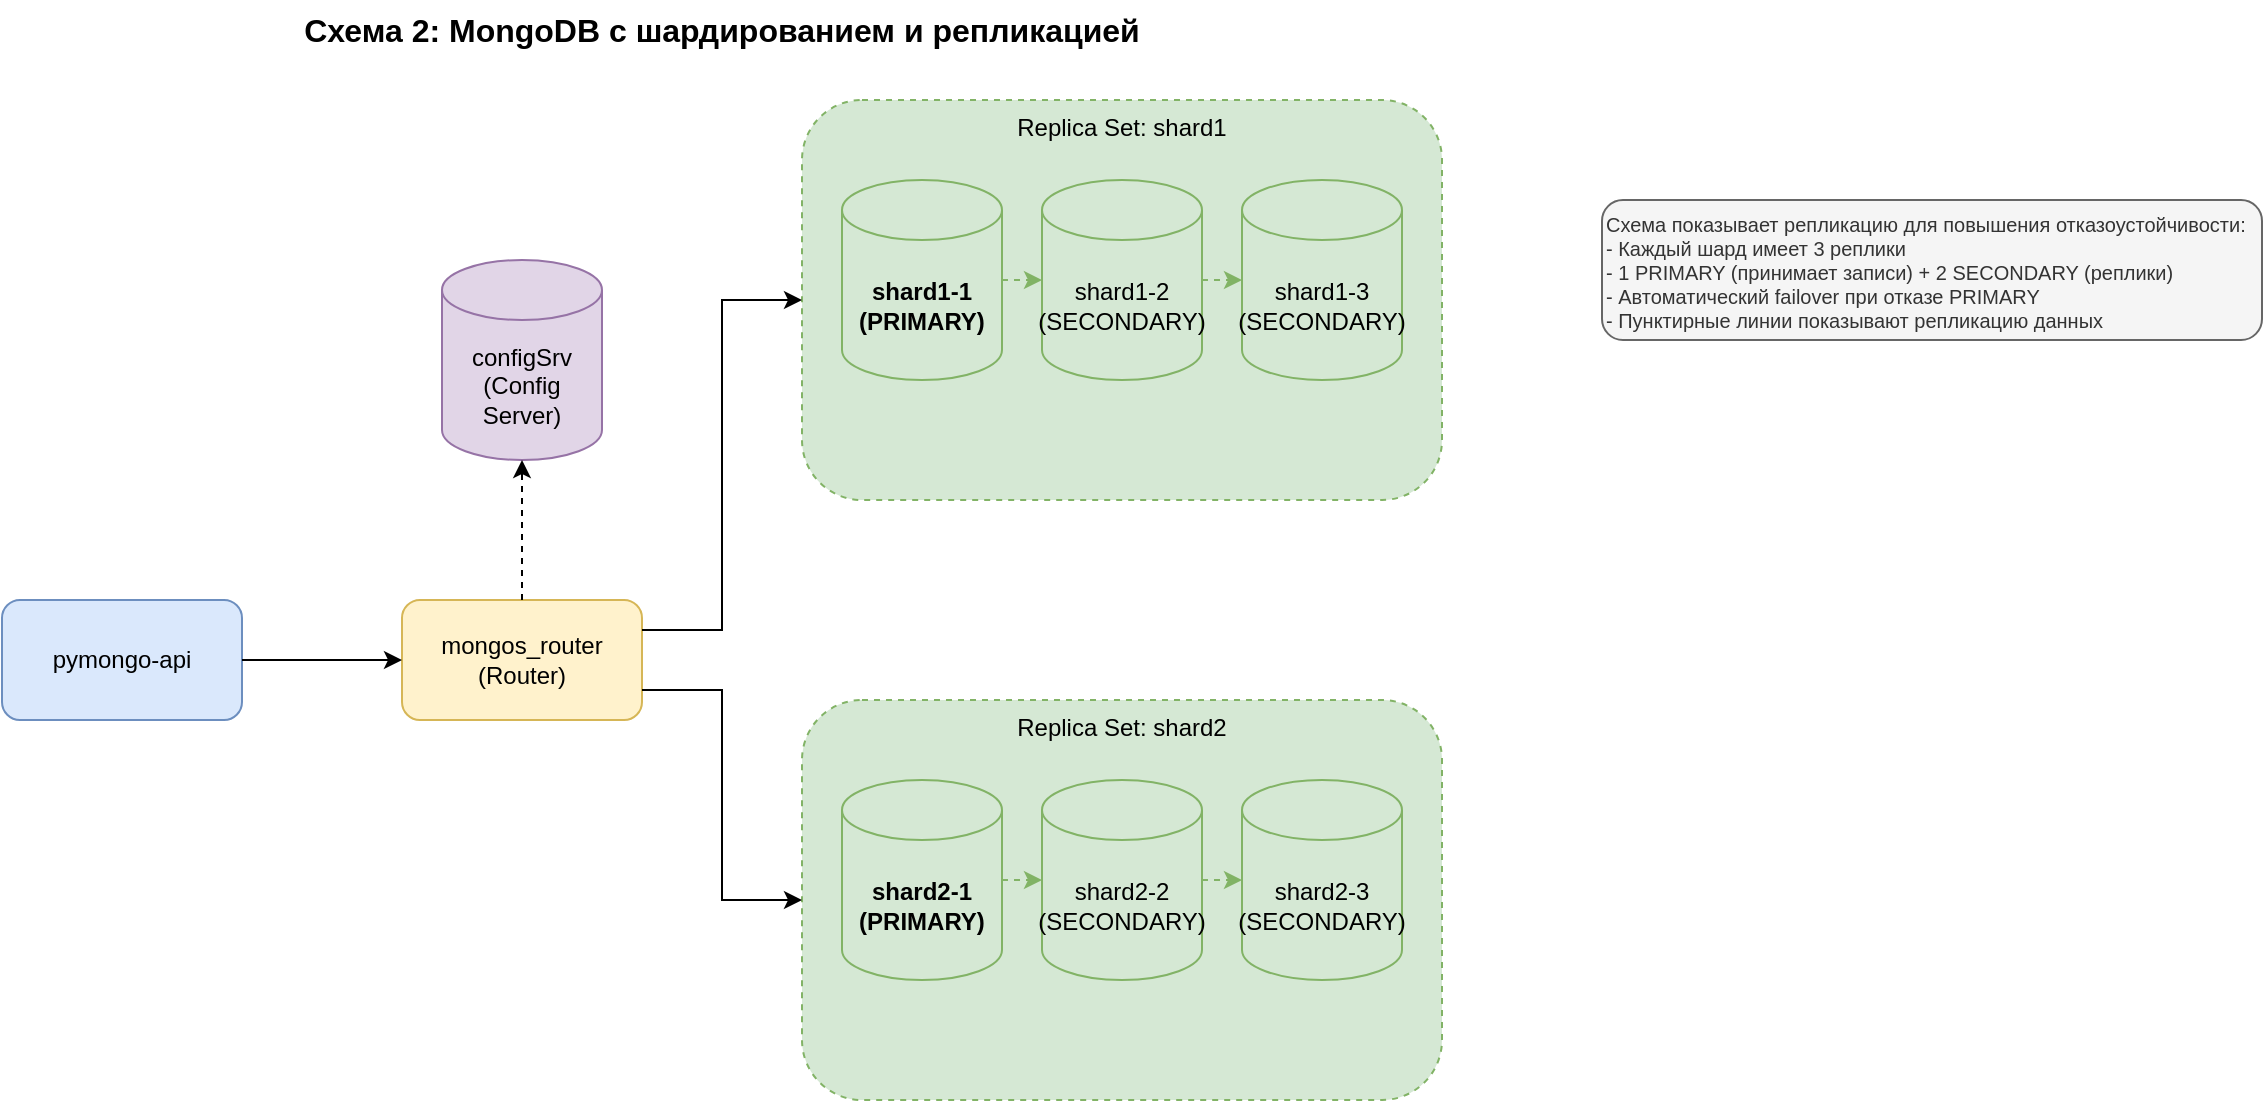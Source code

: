 <mxfile version="22.1.22" type="embed">
  <diagram name="Schema 2: Replication" id="schema2">
    <mxGraphModel dx="1889" dy="527" grid="1" gridSize="10" guides="1" tooltips="1" connect="1" arrows="1" fold="1" page="1" pageScale="1" pageWidth="1600" pageHeight="1000" math="0" shadow="0">
      <root>
        <mxCell id="0" />
        <mxCell id="1" parent="0" />
        <mxCell id="api" value="pymongo-api" style="rounded=1;whiteSpace=wrap;html=1;fillColor=#dae8fc;strokeColor=#6c8ebf;" parent="1" vertex="1">
          <mxGeometry x="200" y="450" width="120" height="60" as="geometry" />
        </mxCell>
        <mxCell id="mongos" value="mongos_router&#xa;(Router)" style="rounded=1;whiteSpace=wrap;html=1;fillColor=#fff2cc;strokeColor=#d6b656;" parent="1" vertex="1">
          <mxGeometry x="400" y="450" width="120" height="60" as="geometry" />
        </mxCell>
        <mxCell id="config" value="configSrv&#xa;(Config Server)" style="shape=cylinder3;whiteSpace=wrap;html=1;boundedLbl=1;backgroundOutline=1;size=15;fillColor=#e1d5e7;strokeColor=#9673a6;" parent="1" vertex="1">
          <mxGeometry x="420" y="280" width="80" height="100" as="geometry" />
        </mxCell>
        <mxCell id="shard1_group" value="Replica Set: shard1" style="rounded=1;whiteSpace=wrap;html=1;fillColor=#d5e8d4;strokeColor=#82b366;dashed=1;verticalAlign=top;align=center;" parent="1" vertex="1">
          <mxGeometry x="600" y="200" width="320" height="200" as="geometry" />
        </mxCell>
        <mxCell id="shard1-1" value="shard1-1&#xa;(PRIMARY)" style="shape=cylinder3;whiteSpace=wrap;html=1;boundedLbl=1;backgroundOutline=1;size=15;fillColor=#d5e8d4;strokeColor=#82b366;fontStyle=1" parent="1" vertex="1">
          <mxGeometry x="620" y="240" width="80" height="100" as="geometry" />
        </mxCell>
        <mxCell id="shard1-2" value="shard1-2&#xa;(SECONDARY)" style="shape=cylinder3;whiteSpace=wrap;html=1;boundedLbl=1;backgroundOutline=1;size=15;fillColor=#d5e8d4;strokeColor=#82b366;" parent="1" vertex="1">
          <mxGeometry x="720" y="240" width="80" height="100" as="geometry" />
        </mxCell>
        <mxCell id="shard1-3" value="shard1-3&#xa;(SECONDARY)" style="shape=cylinder3;whiteSpace=wrap;html=1;boundedLbl=1;backgroundOutline=1;size=15;fillColor=#d5e8d4;strokeColor=#82b366;" parent="1" vertex="1">
          <mxGeometry x="820" y="240" width="80" height="100" as="geometry" />
        </mxCell>
        <mxCell id="shard2_group" value="Replica Set: shard2" style="rounded=1;whiteSpace=wrap;html=1;fillColor=#d5e8d4;strokeColor=#82b366;dashed=1;verticalAlign=top;align=center;" parent="1" vertex="1">
          <mxGeometry x="600" y="500" width="320" height="200" as="geometry" />
        </mxCell>
        <mxCell id="shard2-1" value="shard2-1&#xa;(PRIMARY)" style="shape=cylinder3;whiteSpace=wrap;html=1;boundedLbl=1;backgroundOutline=1;size=15;fillColor=#d5e8d4;strokeColor=#82b366;fontStyle=1" parent="1" vertex="1">
          <mxGeometry x="620" y="540" width="80" height="100" as="geometry" />
        </mxCell>
        <mxCell id="shard2-2" value="shard2-2&#xa;(SECONDARY)" style="shape=cylinder3;whiteSpace=wrap;html=1;boundedLbl=1;backgroundOutline=1;size=15;fillColor=#d5e8d4;strokeColor=#82b366;" parent="1" vertex="1">
          <mxGeometry x="720" y="540" width="80" height="100" as="geometry" />
        </mxCell>
        <mxCell id="shard2-3" value="shard2-3&#xa;(SECONDARY)" style="shape=cylinder3;whiteSpace=wrap;html=1;boundedLbl=1;backgroundOutline=1;size=15;fillColor=#d5e8d4;strokeColor=#82b366;" parent="1" vertex="1">
          <mxGeometry x="820" y="540" width="80" height="100" as="geometry" />
        </mxCell>
        <mxCell id="repl1_1" style="edgeStyle=orthogonalEdgeStyle;rounded=0;orthogonalLoop=1;jettySize=auto;html=1;exitX=1;exitY=0.5;exitDx=0;exitDy=0;exitPerimeter=0;entryX=0;entryY=0.5;entryDx=0;entryDy=0;entryPerimeter=0;endArrow=classic;endFill=1;dashed=1;strokeColor=#82b366;" parent="1" source="shard1-1" target="shard1-2" edge="1">
          <mxGeometry relative="1" as="geometry" />
        </mxCell>
        <mxCell id="repl1_2" style="edgeStyle=orthogonalEdgeStyle;rounded=0;orthogonalLoop=1;jettySize=auto;html=1;exitX=1;exitY=0.5;exitDx=0;exitDy=0;exitPerimeter=0;entryX=0;entryY=0.5;entryDx=0;entryDy=0;entryPerimeter=0;endArrow=classic;endFill=1;dashed=1;strokeColor=#82b366;" parent="1" source="shard1-2" target="shard1-3" edge="1">
          <mxGeometry relative="1" as="geometry" />
        </mxCell>
        <mxCell id="repl2_1" style="edgeStyle=orthogonalEdgeStyle;rounded=0;orthogonalLoop=1;jettySize=auto;html=1;exitX=1;exitY=0.5;exitDx=0;exitDy=0;exitPerimeter=0;entryX=0;entryY=0.5;entryDx=0;entryDy=0;entryPerimeter=0;endArrow=classic;endFill=1;dashed=1;strokeColor=#82b366;" parent="1" source="shard2-1" target="shard2-2" edge="1">
          <mxGeometry relative="1" as="geometry" />
        </mxCell>
        <mxCell id="repl2_2" style="edgeStyle=orthogonalEdgeStyle;rounded=0;orthogonalLoop=1;jettySize=auto;html=1;exitX=1;exitY=0.5;exitDx=0;exitDy=0;exitPerimeter=0;entryX=0;entryY=0.5;entryDx=0;entryDy=0;entryPerimeter=0;endArrow=classic;endFill=1;dashed=1;strokeColor=#82b366;" parent="1" source="shard2-2" target="shard2-3" edge="1">
          <mxGeometry relative="1" as="geometry" />
        </mxCell>
        <mxCell id="conn1" style="edgeStyle=orthogonalEdgeStyle;rounded=0;orthogonalLoop=1;jettySize=auto;html=1;exitX=1;exitY=0.5;exitDx=0;exitDy=0;entryX=0;entryY=0.5;entryDx=0;entryDy=0;endArrow=classic;endFill=1;" parent="1" source="api" target="mongos" edge="1">
          <mxGeometry relative="1" as="geometry" />
        </mxCell>
        <mxCell id="conn2" style="edgeStyle=orthogonalEdgeStyle;rounded=0;orthogonalLoop=1;jettySize=auto;html=1;exitX=0.5;exitY=0;exitDx=0;exitDy=0;entryX=0.5;entryY=1;entryDx=0;entryDy=0;entryPerimeter=0;endArrow=classic;endFill=1;dashed=1;" parent="1" source="mongos" target="config" edge="1">
          <mxGeometry relative="1" as="geometry" />
        </mxCell>
        <mxCell id="conn3" style="edgeStyle=orthogonalEdgeStyle;rounded=0;orthogonalLoop=1;jettySize=auto;html=1;exitX=1;exitY=0.25;exitDx=0;exitDy=0;entryX=0;entryY=0.5;entryDx=0;entryDy=0;endArrow=classic;endFill=1;" parent="1" source="mongos" target="shard1_group" edge="1">
          <mxGeometry relative="1" as="geometry" />
        </mxCell>
        <mxCell id="conn4" style="edgeStyle=orthogonalEdgeStyle;rounded=0;orthogonalLoop=1;jettySize=auto;html=1;exitX=1;exitY=0.75;exitDx=0;exitDy=0;entryX=0;entryY=0.5;entryDx=0;entryDy=0;endArrow=classic;endFill=1;" parent="1" source="mongos" target="shard2_group" edge="1">
          <mxGeometry relative="1" as="geometry" />
        </mxCell>
        <mxCell id="title" value="Схема 2: MongoDB с шардированием и репликацией" style="text;html=1;strokeColor=none;fillColor=none;align=center;verticalAlign=middle;whiteSpace=wrap;rounded=0;fontSize=16;fontStyle=1" parent="1" vertex="1">
          <mxGeometry x="200" y="150" width="720" height="30" as="geometry" />
        </mxCell>
        <mxCell id="legend" value="Схема показывает репликацию для повышения отказоустойчивости:&#xa;- Каждый шард имеет 3 реплики&#xa;- 1 PRIMARY (принимает записи) + 2 SECONDARY (реплики)&#xa;- Автоматический failover при отказе PRIMARY&#xa;- Пунктирные линии показывают репликацию данных" style="text;html=1;strokeColor=#666666;fillColor=#f5f5f5;align=left;verticalAlign=top;whiteSpace=wrap;rounded=1;fontSize=10;fontColor=#333333;" parent="1" vertex="1">
          <mxGeometry x="1000" y="250" width="330" height="70" as="geometry" />
        </mxCell>
      </root>
    </mxGraphModel>
  </diagram>
</mxfile>
